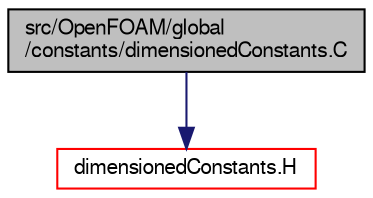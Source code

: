 digraph "src/OpenFOAM/global/constants/dimensionedConstants.C"
{
  bgcolor="transparent";
  edge [fontname="FreeSans",fontsize="10",labelfontname="FreeSans",labelfontsize="10"];
  node [fontname="FreeSans",fontsize="10",shape=record];
  Node0 [label="src/OpenFOAM/global\l/constants/dimensionedConstants.C",height=0.2,width=0.4,color="black", fillcolor="grey75", style="filled", fontcolor="black"];
  Node0 -> Node1 [color="midnightblue",fontsize="10",style="solid",fontname="FreeSans"];
  Node1 [label="dimensionedConstants.H",height=0.2,width=0.4,color="red",URL="$a10223.html",tooltip="Dictionary reading and supplying the dimensioned constants used within OpenFOAM, particularly for the..."];
}
